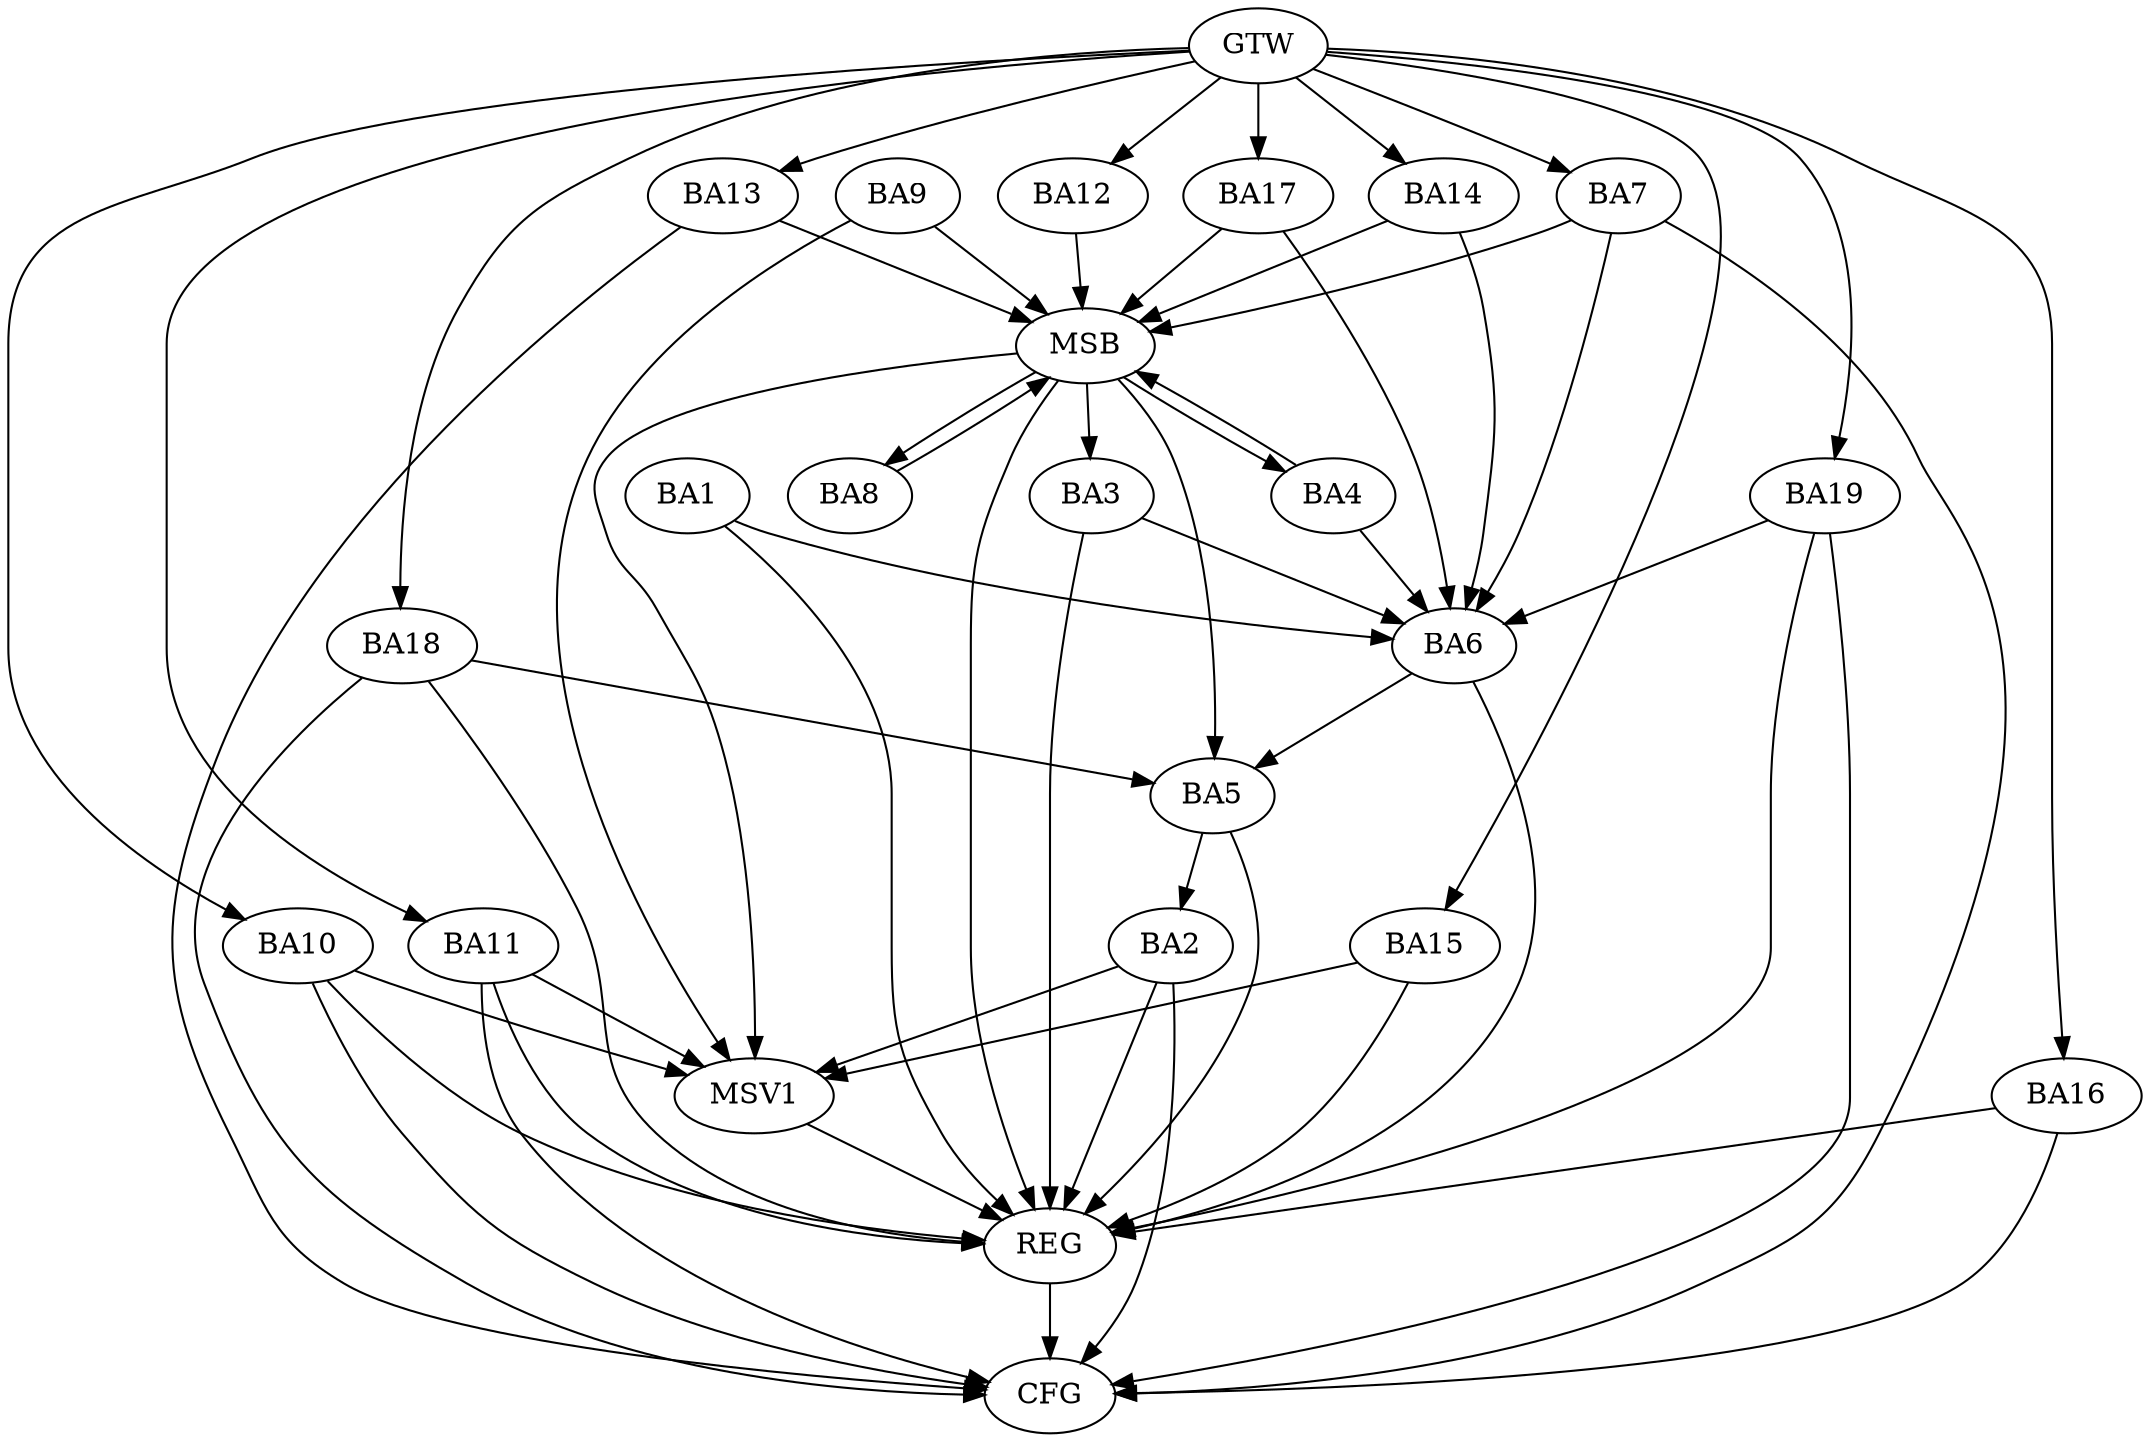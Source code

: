 strict digraph G {
  BA1 [ label="BA1" ];
  BA2 [ label="BA2" ];
  BA3 [ label="BA3" ];
  BA4 [ label="BA4" ];
  BA5 [ label="BA5" ];
  BA6 [ label="BA6" ];
  BA7 [ label="BA7" ];
  BA8 [ label="BA8" ];
  BA9 [ label="BA9" ];
  BA10 [ label="BA10" ];
  BA11 [ label="BA11" ];
  BA12 [ label="BA12" ];
  BA13 [ label="BA13" ];
  BA14 [ label="BA14" ];
  BA15 [ label="BA15" ];
  BA16 [ label="BA16" ];
  BA17 [ label="BA17" ];
  BA18 [ label="BA18" ];
  BA19 [ label="BA19" ];
  GTW [ label="GTW" ];
  REG [ label="REG" ];
  MSB [ label="MSB" ];
  CFG [ label="CFG" ];
  MSV1 [ label="MSV1" ];
  BA5 -> BA2;
  BA6 -> BA5;
  BA18 -> BA5;
  GTW -> BA7;
  GTW -> BA10;
  GTW -> BA11;
  GTW -> BA12;
  GTW -> BA13;
  GTW -> BA14;
  GTW -> BA15;
  GTW -> BA16;
  GTW -> BA17;
  GTW -> BA18;
  GTW -> BA19;
  BA1 -> REG;
  BA2 -> REG;
  BA3 -> REG;
  BA5 -> REG;
  BA6 -> REG;
  BA10 -> REG;
  BA11 -> REG;
  BA15 -> REG;
  BA16 -> REG;
  BA18 -> REG;
  BA19 -> REG;
  BA4 -> MSB;
  MSB -> BA3;
  MSB -> REG;
  BA7 -> MSB;
  BA8 -> MSB;
  BA9 -> MSB;
  MSB -> BA8;
  BA12 -> MSB;
  MSB -> BA4;
  BA13 -> MSB;
  MSB -> BA5;
  BA14 -> MSB;
  BA17 -> MSB;
  BA18 -> CFG;
  BA16 -> CFG;
  BA13 -> CFG;
  BA10 -> CFG;
  BA11 -> CFG;
  BA7 -> CFG;
  BA2 -> CFG;
  BA19 -> CFG;
  REG -> CFG;
  BA3 -> BA6;
  BA14 -> BA6;
  BA4 -> BA6;
  BA19 -> BA6;
  BA1 -> BA6;
  BA7 -> BA6;
  BA17 -> BA6;
  BA10 -> MSV1;
  BA11 -> MSV1;
  BA15 -> MSV1;
  MSB -> MSV1;
  BA2 -> MSV1;
  BA9 -> MSV1;
  MSV1 -> REG;
}
